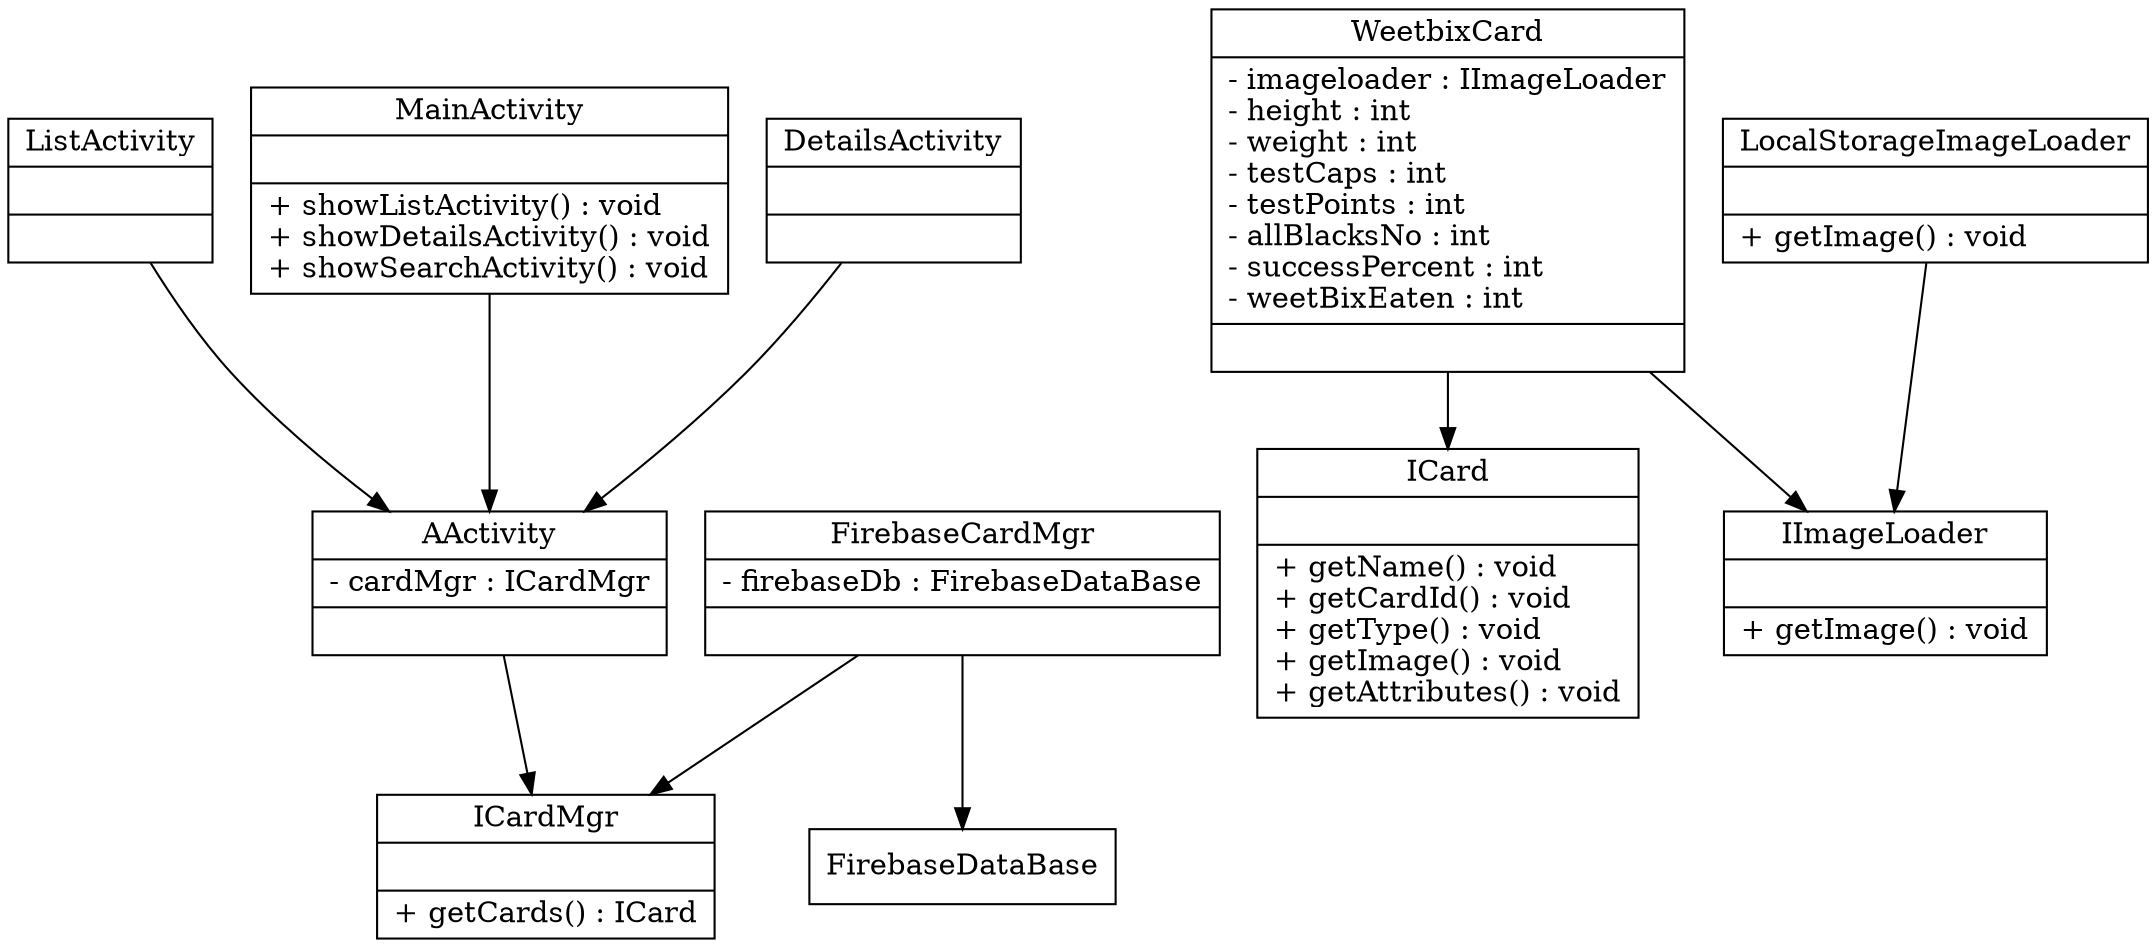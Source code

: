 digraph G {
node [ shape = "record" ]
ListActivity [
label = "{ListActivity||}"
]
ListActivity -> AActivity
MainActivity [
label = "{MainActivity||+ showListActivity() : void\l+ showDetailsActivity() : void\l+ showSearchActivity() : void\l}"
]
MainActivity -> AActivity
ICardMgr [
label = "{ICardMgr||+ getCards() : ICard\l}"
]
DetailsActivity [
label = "{DetailsActivity||}"
]
DetailsActivity -> AActivity
FirebaseCardMgr [
label = "{FirebaseCardMgr|- firebaseDb : FirebaseDataBase\l|}"
]
FirebaseCardMgr -> ICardMgr
FirebaseCardMgr -> FirebaseDataBase
AActivity [
label = "{AActivity|- cardMgr : ICardMgr\l|}"
]
AActivity -> ICardMgr
WeetbixCard [
label = "{WeetbixCard|- imageloader : IImageLoader\l- height : int\l- weight : int\l- testCaps : int\l- testPoints : int\l- allBlacksNo : int\l- successPercent : int\l- weetBixEaten : int\l|}"
]
WeetbixCard -> ICard
WeetbixCard -> IImageLoader
ICard [
label = "{ICard||+ getName() : void\l+ getCardId() : void\l+ getType() : void\l+ getImage() : void\l+ getAttributes() : void\l}"
]
LocalStorageImageLoader [
label = "{LocalStorageImageLoader||+ getImage() : void\l}"
]
LocalStorageImageLoader -> IImageLoader
IImageLoader [
label = "{IImageLoader||+ getImage() : void\l}"
]
}

